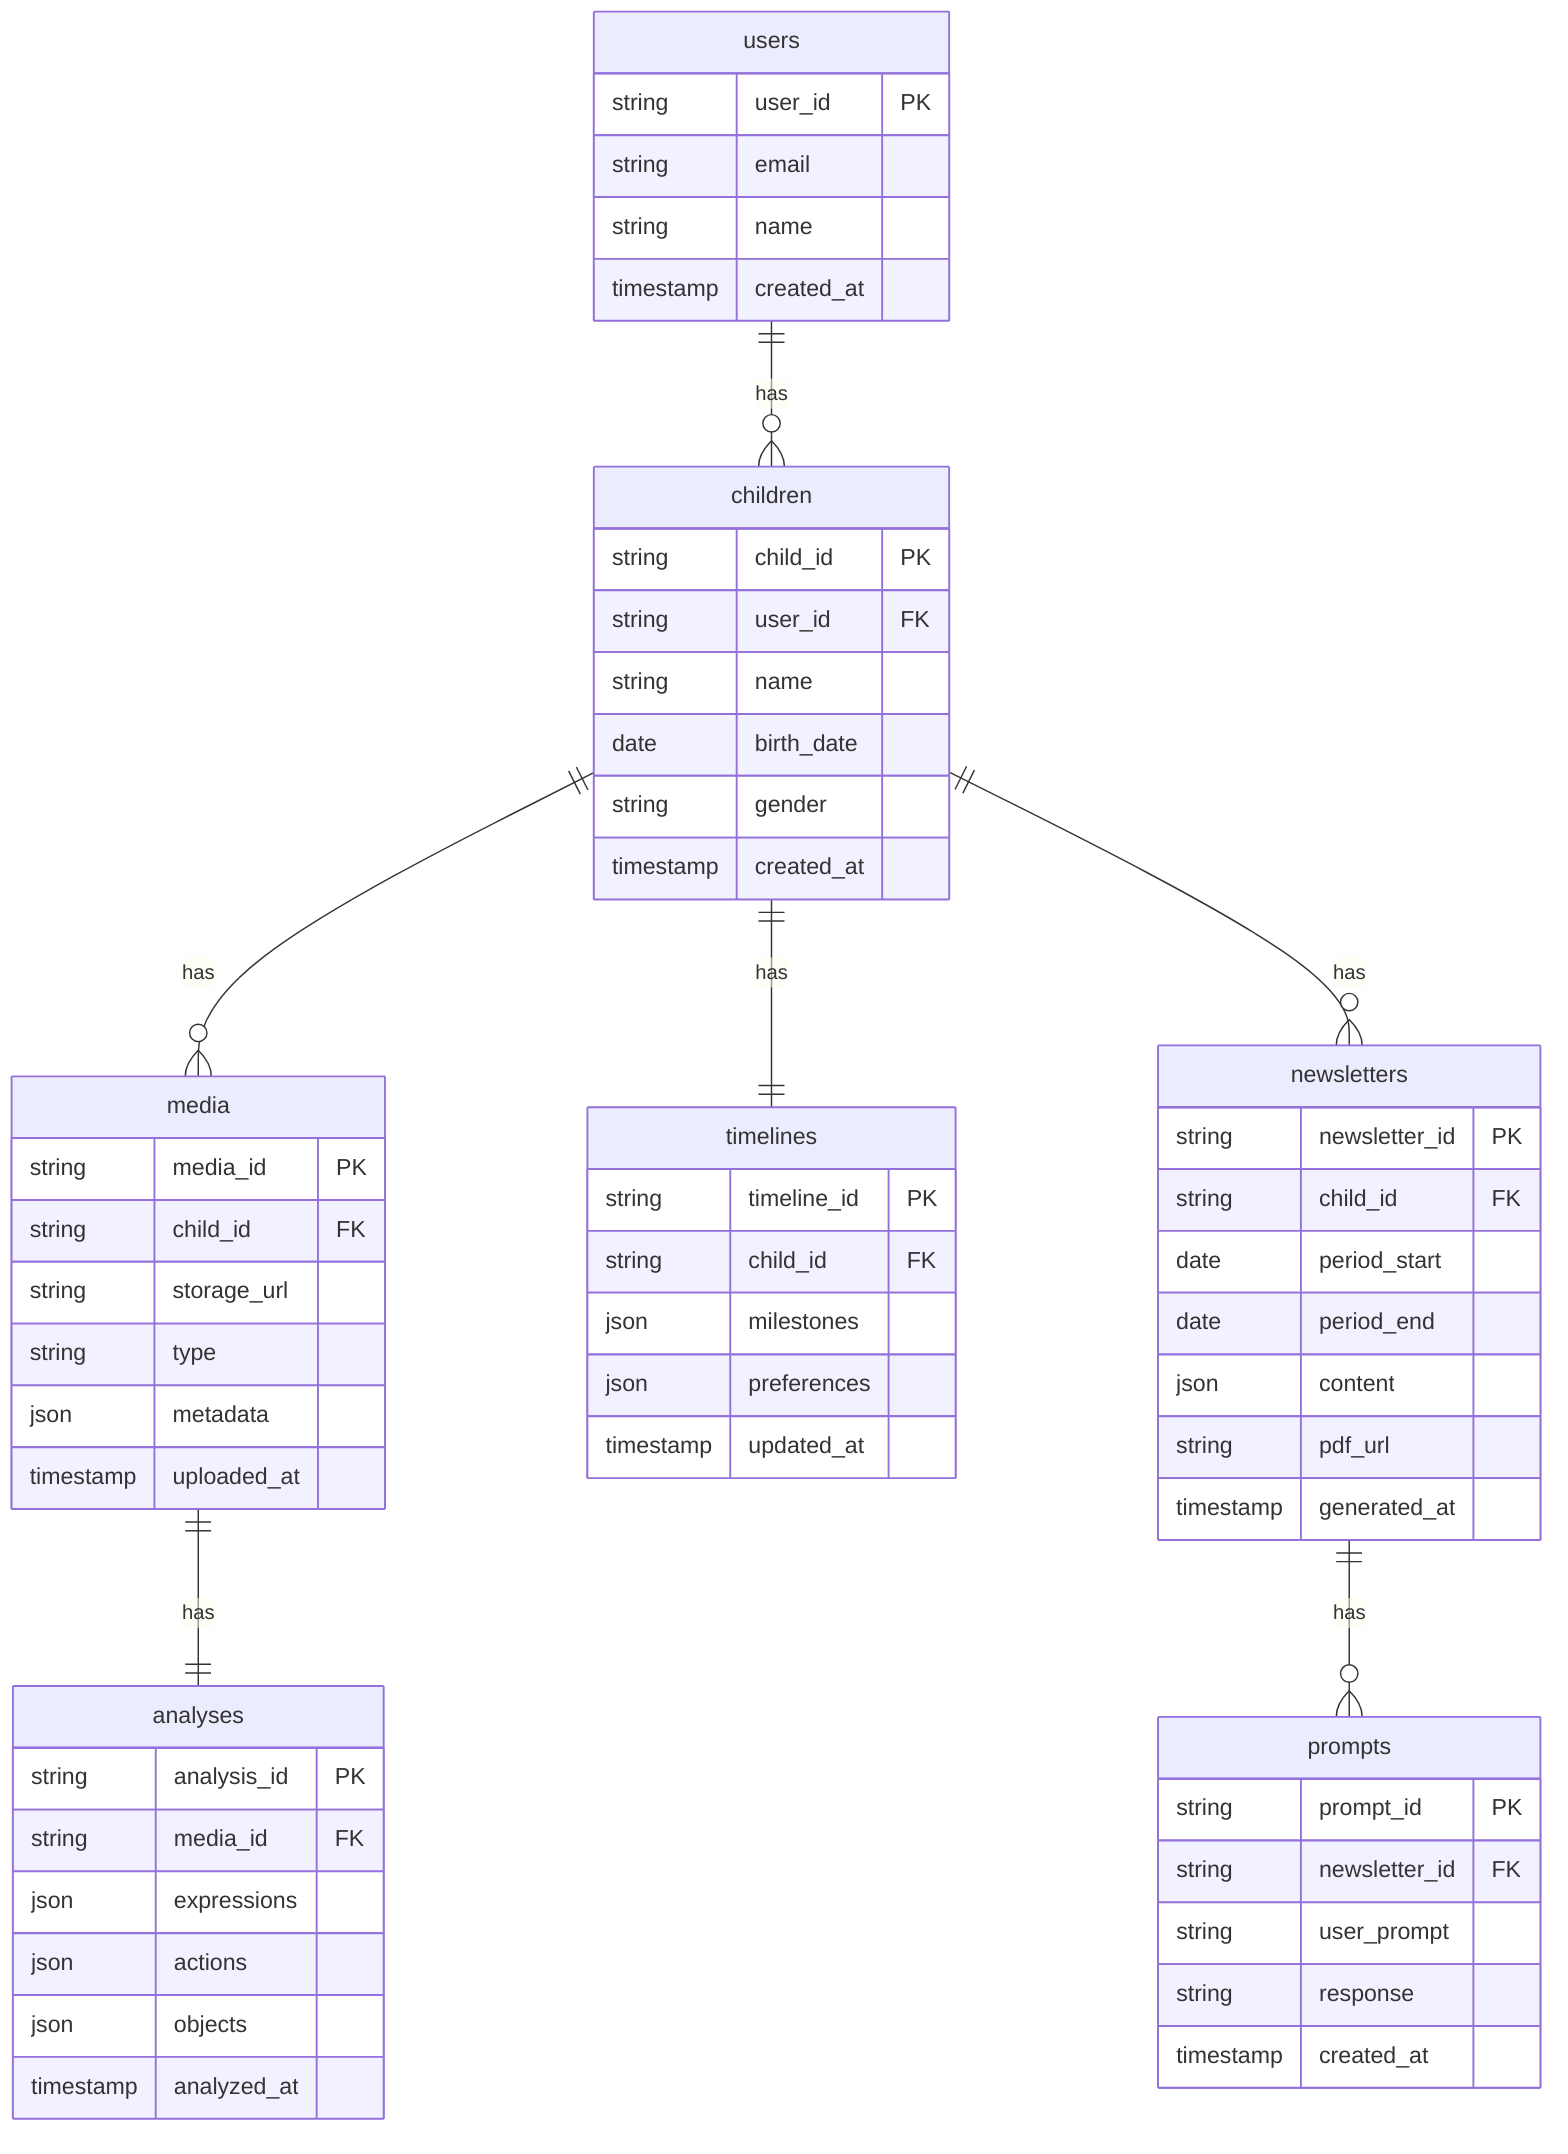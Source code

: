 erDiagram
    users ||--o{ children : has
    children ||--o{ media : has
    media ||--|| analyses : has
    children ||--|| timelines : has
    children ||--o{ newsletters : has
    newsletters ||--o{ prompts : has
    
    users {
        string user_id PK
        string email
        string name
        timestamp created_at
    }
    
    children {
        string child_id PK
        string user_id FK
        string name
        date birth_date
        string gender
        timestamp created_at
    }
    
    media {
        string media_id PK
        string child_id FK
        string storage_url
        string type
        json metadata
        timestamp uploaded_at
    }
    
    analyses {
        string analysis_id PK
        string media_id FK
        json expressions
        json actions
        json objects
        timestamp analyzed_at
    }
    
    timelines {
        string timeline_id PK
        string child_id FK
        json milestones
        json preferences
        timestamp updated_at
    }
    
    newsletters {
        string newsletter_id PK
        string child_id FK
        date period_start
        date period_end
        json content
        string pdf_url
        timestamp generated_at
    }
    
    prompts {
        string prompt_id PK
        string newsletter_id FK
        string user_prompt
        string response
        timestamp created_at
    }